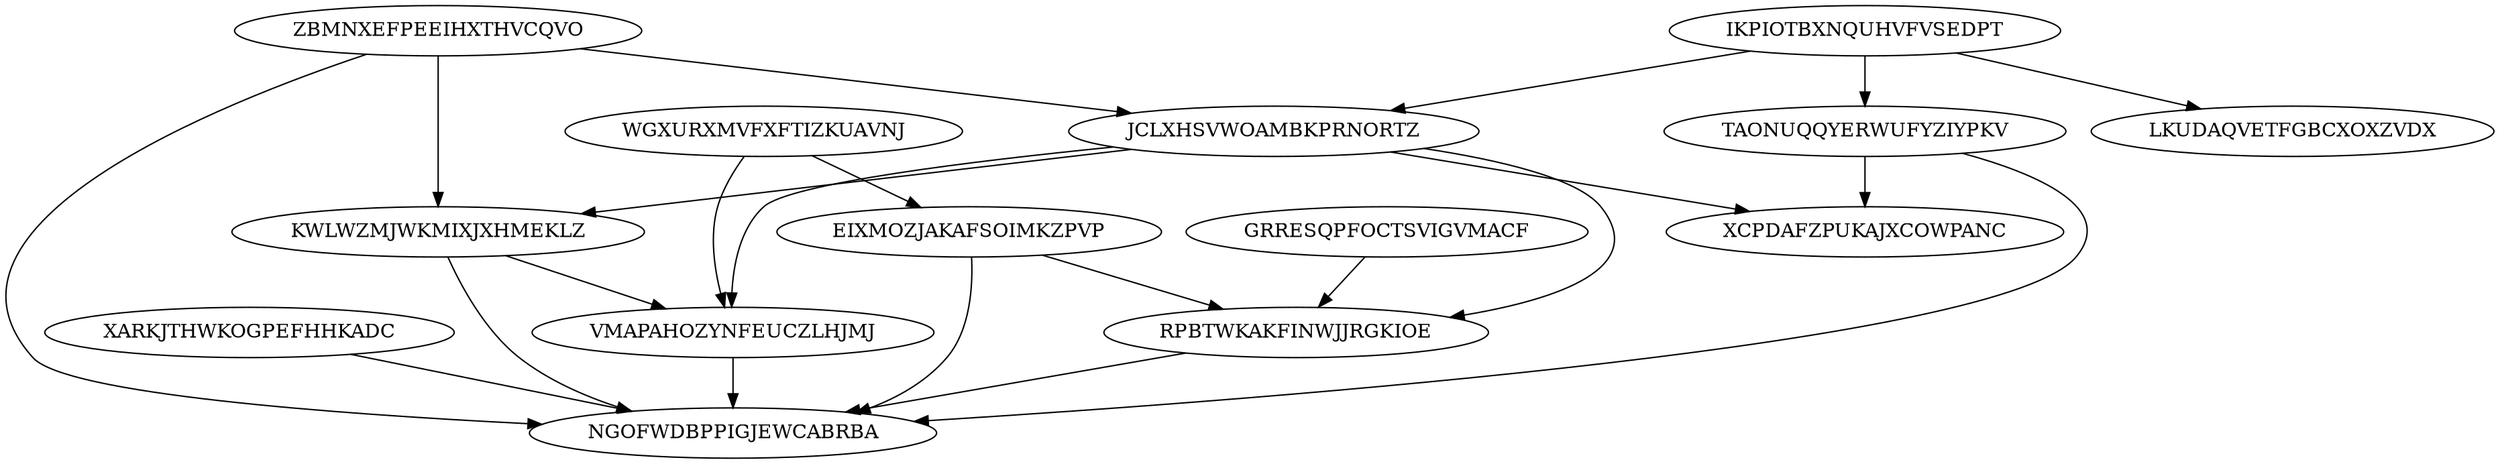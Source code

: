 digraph N14M22 {
	IKPIOTBXNQUHVFVSEDPT	[Weight=10];
	ZBMNXEFPEEIHXTHVCQVO	[Weight=16];
	JCLXHSVWOAMBKPRNORTZ	[Weight=12];
	LKUDAQVETFGBCXOXZVDX	[Weight=14];
	WGXURXMVFXFTIZKUAVNJ	[Weight=12];
	XARKJTHWKOGPEFHHKADC	[Weight=10];
	KWLWZMJWKMIXJXHMEKLZ	[Weight=19];
	GRRESQPFOCTSVIGVMACF	[Weight=17];
	EIXMOZJAKAFSOIMKZPVP	[Weight=19];
	VMAPAHOZYNFEUCZLHJMJ	[Weight=13];
	TAONUQQYERWUFYZIYPKV	[Weight=18];
	RPBTWKAKFINWJJRGKIOE	[Weight=20];
	NGOFWDBPPIGJEWCABRBA	[Weight=18];
	XCPDAFZPUKAJXCOWPANC	[Weight=15];
	RPBTWKAKFINWJJRGKIOE -> NGOFWDBPPIGJEWCABRBA [Weight=16];
	VMAPAHOZYNFEUCZLHJMJ -> NGOFWDBPPIGJEWCABRBA [Weight=20];
	ZBMNXEFPEEIHXTHVCQVO -> JCLXHSVWOAMBKPRNORTZ [Weight=19];
	IKPIOTBXNQUHVFVSEDPT -> JCLXHSVWOAMBKPRNORTZ [Weight=19];
	TAONUQQYERWUFYZIYPKV -> NGOFWDBPPIGJEWCABRBA [Weight=13];
	JCLXHSVWOAMBKPRNORTZ -> XCPDAFZPUKAJXCOWPANC [Weight=19];
	KWLWZMJWKMIXJXHMEKLZ -> VMAPAHOZYNFEUCZLHJMJ [Weight=19];
	EIXMOZJAKAFSOIMKZPVP -> NGOFWDBPPIGJEWCABRBA [Weight=10];
	XARKJTHWKOGPEFHHKADC -> NGOFWDBPPIGJEWCABRBA [Weight=20];
	WGXURXMVFXFTIZKUAVNJ -> VMAPAHOZYNFEUCZLHJMJ [Weight=17];
	GRRESQPFOCTSVIGVMACF -> RPBTWKAKFINWJJRGKIOE [Weight=19];
	EIXMOZJAKAFSOIMKZPVP -> RPBTWKAKFINWJJRGKIOE [Weight=13];
	KWLWZMJWKMIXJXHMEKLZ -> NGOFWDBPPIGJEWCABRBA [Weight=16];
	TAONUQQYERWUFYZIYPKV -> XCPDAFZPUKAJXCOWPANC [Weight=19];
	WGXURXMVFXFTIZKUAVNJ -> EIXMOZJAKAFSOIMKZPVP [Weight=14];
	JCLXHSVWOAMBKPRNORTZ -> KWLWZMJWKMIXJXHMEKLZ [Weight=14];
	ZBMNXEFPEEIHXTHVCQVO -> NGOFWDBPPIGJEWCABRBA [Weight=12];
	ZBMNXEFPEEIHXTHVCQVO -> KWLWZMJWKMIXJXHMEKLZ [Weight=19];
	IKPIOTBXNQUHVFVSEDPT -> LKUDAQVETFGBCXOXZVDX [Weight=15];
	JCLXHSVWOAMBKPRNORTZ -> RPBTWKAKFINWJJRGKIOE [Weight=11];
	JCLXHSVWOAMBKPRNORTZ -> VMAPAHOZYNFEUCZLHJMJ [Weight=17];
	IKPIOTBXNQUHVFVSEDPT -> TAONUQQYERWUFYZIYPKV [Weight=18];
}
